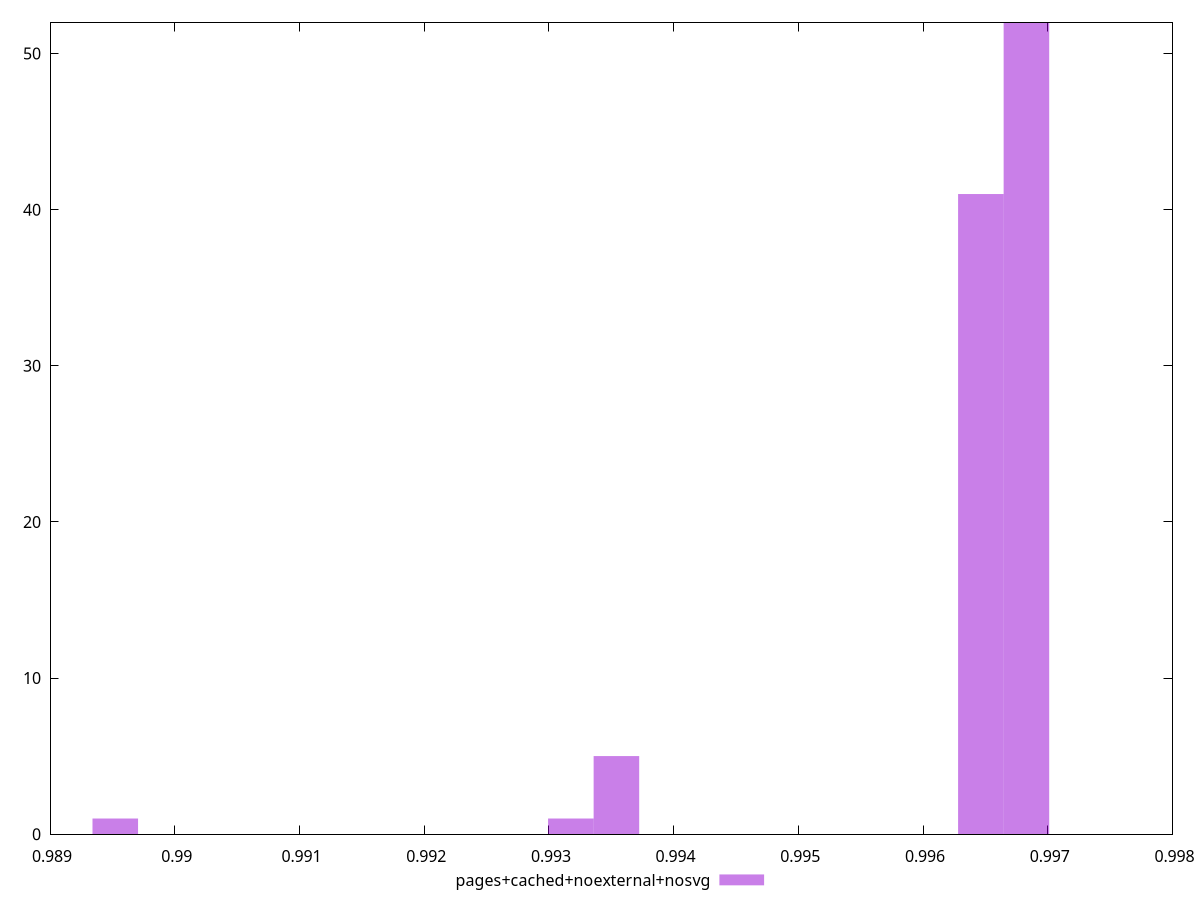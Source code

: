 $_pagesCachedNoexternalNosvg <<EOF
0.9968288100594178 52
0.9964635375016826 41
0.9895233589047134 1
0.9931760844820656 1
0.9935413570398008 5
EOF
set key outside below
set terminal pngcairo
set output "report_00004_2020-11-02T20-21-41.718Z/interactive/pages+cached+noexternal+nosvg//hist.png"
set yrange [0:52]
set boxwidth 0.0003652725577352209
set style fill transparent solid 0.5 noborder
plot $_pagesCachedNoexternalNosvg title "pages+cached+noexternal+nosvg" with boxes ,